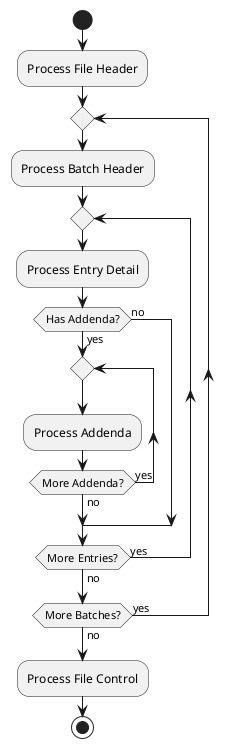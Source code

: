 @startuml
skinparam ConditionEndStyle hline
start
:Process File Header;
repeat
    :Process Batch Header;
    repeat
        :Process Entry Detail;
        if (Has Addenda?) then (yes)
            repeat
                :Process Addenda;
            repeat while (More Addenda?) is (yes) not (no)
        else (no)
        endif
    repeat while (More Entries?) is (yes) not (no)
repeat while (More Batches?) is (yes) not (no)
:Process File Control;
stop
@enduml